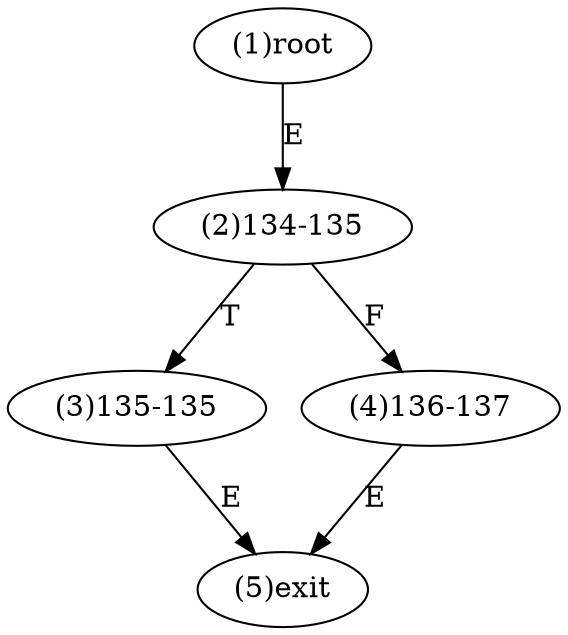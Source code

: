 digraph "" { 
1[ label="(1)root"];
2[ label="(2)134-135"];
3[ label="(3)135-135"];
4[ label="(4)136-137"];
5[ label="(5)exit"];
1->2[ label="E"];
2->4[ label="F"];
2->3[ label="T"];
3->5[ label="E"];
4->5[ label="E"];
}
